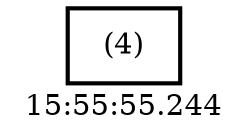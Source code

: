 digraph  g{ graph[label = "15:55:55.244"]
node [shape=rectangle, color=black, fontcolor=black, style=bold] edge [color=black] 0 [label="(4)"] ; 
}

